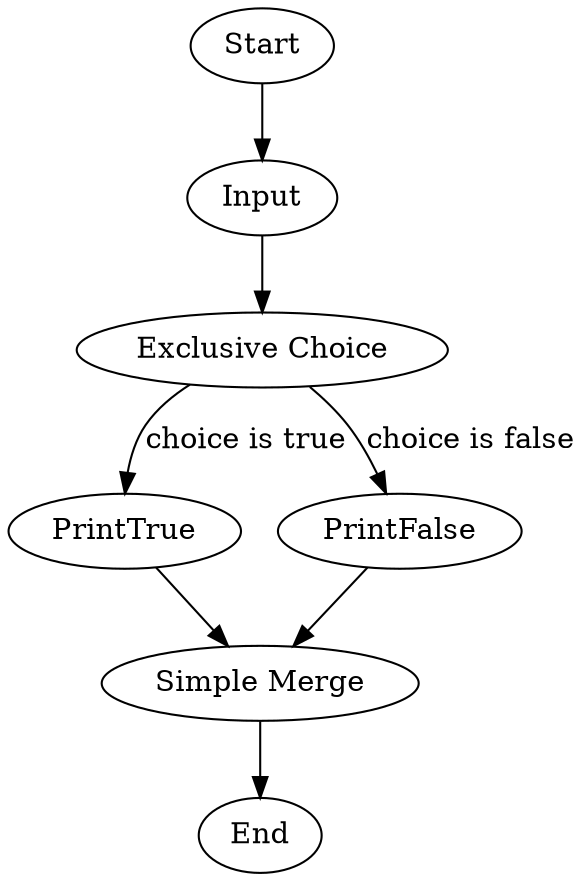 digraph Test {
node1 [label="Start"]
node3 [label="Input"]
node4 [label="Exclusive Choice"]
node5 [label="PrintTrue"]
node7 [label="Simple Merge"]
node2 [label="End"]
node6 [label="PrintFalse"]

node1 -> node3
node3 -> node4
node4 -> node5 [label="choice is true"]
node4 -> node6 [label="choice is false"]
node5 -> node7
node7 -> node2
node6 -> node7
}
